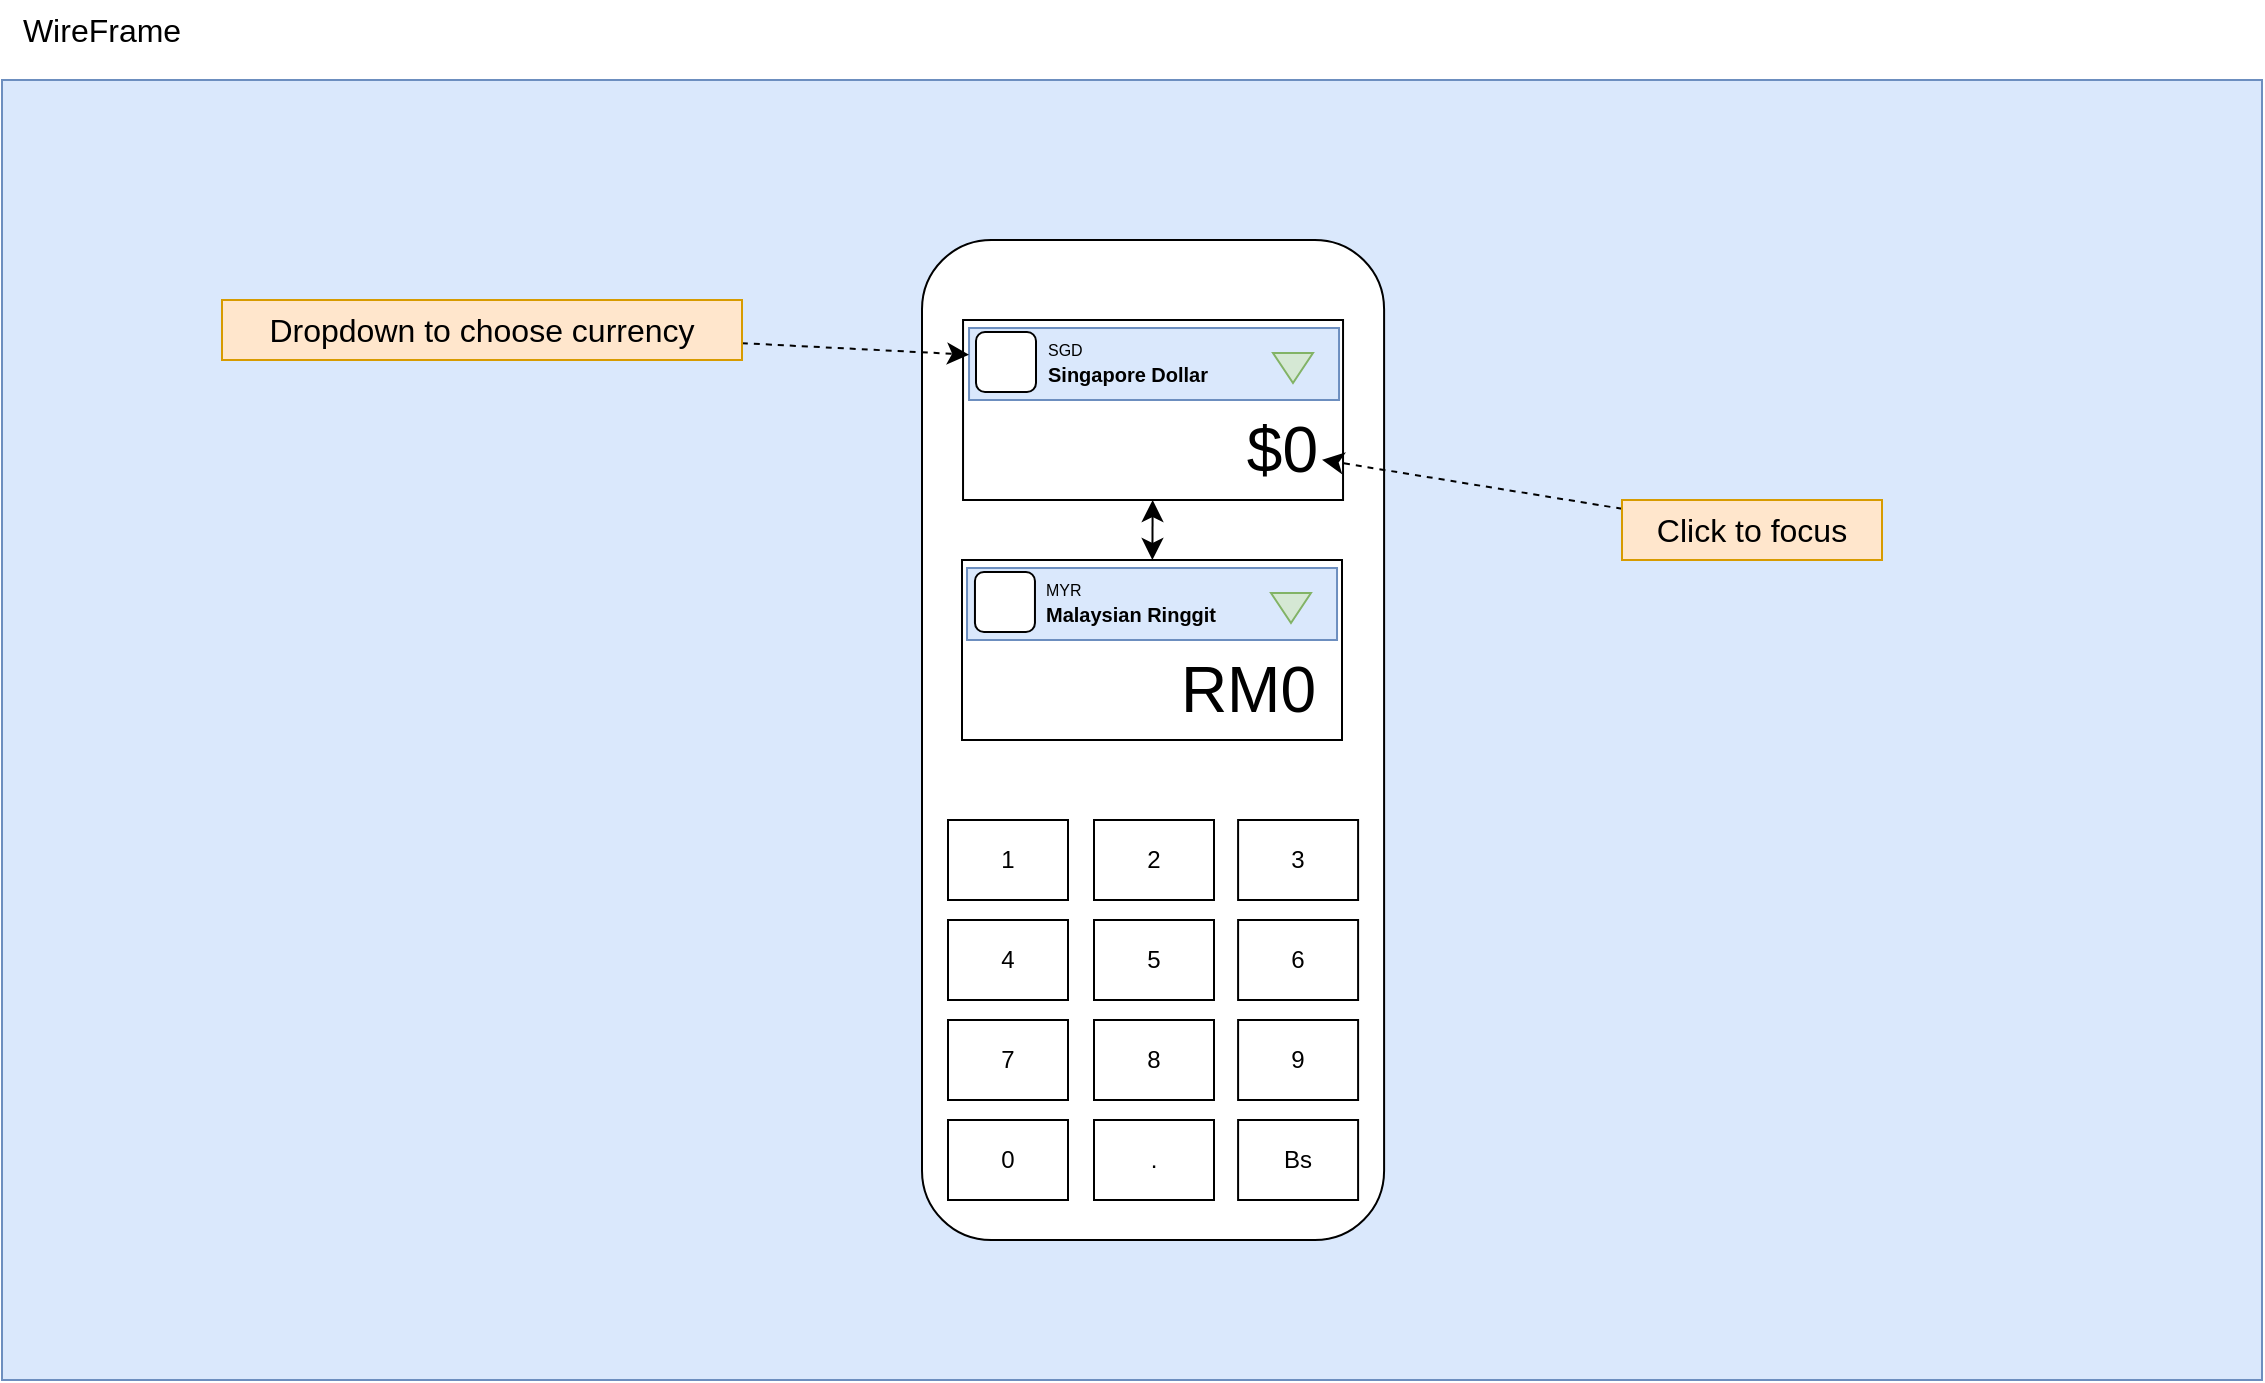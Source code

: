 <mxfile version="24.6.4" type="github">
  <diagram name="Page-1" id="ag6JNuV7a8AcbBvIRJaS">
    <mxGraphModel dx="786" dy="1198" grid="1" gridSize="10" guides="1" tooltips="1" connect="1" arrows="1" fold="1" page="0" pageScale="1" pageWidth="850" pageHeight="1100" math="0" shadow="0">
      <root>
        <mxCell id="0" />
        <mxCell id="1" parent="0" />
        <mxCell id="TvcHqp0yRJ0g6OFCFb6s-81" value="" style="rounded=0;whiteSpace=wrap;html=1;fillColor=#dae8fc;strokeColor=#6c8ebf;" vertex="1" parent="1">
          <mxGeometry x="20" y="-160" width="1130" height="650" as="geometry" />
        </mxCell>
        <mxCell id="TvcHqp0yRJ0g6OFCFb6s-3" value="" style="rounded=1;whiteSpace=wrap;html=1;aspect=fixed;" vertex="1" parent="1">
          <mxGeometry x="480" y="-80" width="231.05" height="500" as="geometry" />
        </mxCell>
        <mxCell id="TvcHqp0yRJ0g6OFCFb6s-23" value="" style="group" vertex="1" connectable="0" parent="1">
          <mxGeometry x="493" y="360" width="205.05" height="40" as="geometry" />
        </mxCell>
        <mxCell id="TvcHqp0yRJ0g6OFCFb6s-24" value="0" style="rounded=0;whiteSpace=wrap;html=1;" vertex="1" parent="TvcHqp0yRJ0g6OFCFb6s-23">
          <mxGeometry width="60" height="40" as="geometry" />
        </mxCell>
        <mxCell id="TvcHqp0yRJ0g6OFCFb6s-25" value="." style="rounded=0;whiteSpace=wrap;html=1;" vertex="1" parent="TvcHqp0yRJ0g6OFCFb6s-23">
          <mxGeometry x="73" width="60" height="40" as="geometry" />
        </mxCell>
        <mxCell id="TvcHqp0yRJ0g6OFCFb6s-26" value="Bs" style="rounded=0;whiteSpace=wrap;html=1;" vertex="1" parent="TvcHqp0yRJ0g6OFCFb6s-23">
          <mxGeometry x="145.05" width="60" height="40" as="geometry" />
        </mxCell>
        <mxCell id="TvcHqp0yRJ0g6OFCFb6s-39" value="" style="group" vertex="1" connectable="0" parent="1">
          <mxGeometry x="493" y="310" width="205.05" height="40" as="geometry" />
        </mxCell>
        <mxCell id="TvcHqp0yRJ0g6OFCFb6s-40" value="7" style="rounded=0;whiteSpace=wrap;html=1;" vertex="1" parent="TvcHqp0yRJ0g6OFCFb6s-39">
          <mxGeometry width="60" height="40" as="geometry" />
        </mxCell>
        <mxCell id="TvcHqp0yRJ0g6OFCFb6s-41" value="8" style="rounded=0;whiteSpace=wrap;html=1;" vertex="1" parent="TvcHqp0yRJ0g6OFCFb6s-39">
          <mxGeometry x="73" width="60" height="40" as="geometry" />
        </mxCell>
        <mxCell id="TvcHqp0yRJ0g6OFCFb6s-42" value="9" style="rounded=0;whiteSpace=wrap;html=1;" vertex="1" parent="TvcHqp0yRJ0g6OFCFb6s-39">
          <mxGeometry x="145.05" width="60" height="40" as="geometry" />
        </mxCell>
        <mxCell id="TvcHqp0yRJ0g6OFCFb6s-43" value="4" style="group" vertex="1" connectable="0" parent="1">
          <mxGeometry x="493" y="260" width="205.05" height="40" as="geometry" />
        </mxCell>
        <mxCell id="TvcHqp0yRJ0g6OFCFb6s-44" value="4" style="rounded=0;whiteSpace=wrap;html=1;" vertex="1" parent="TvcHqp0yRJ0g6OFCFb6s-43">
          <mxGeometry width="60" height="40" as="geometry" />
        </mxCell>
        <mxCell id="TvcHqp0yRJ0g6OFCFb6s-45" value="5" style="rounded=0;whiteSpace=wrap;html=1;" vertex="1" parent="TvcHqp0yRJ0g6OFCFb6s-43">
          <mxGeometry x="73" width="60" height="40" as="geometry" />
        </mxCell>
        <mxCell id="TvcHqp0yRJ0g6OFCFb6s-46" value="6" style="rounded=0;whiteSpace=wrap;html=1;" vertex="1" parent="TvcHqp0yRJ0g6OFCFb6s-43">
          <mxGeometry x="145.05" width="60" height="40" as="geometry" />
        </mxCell>
        <mxCell id="TvcHqp0yRJ0g6OFCFb6s-47" value="7" style="group" vertex="1" connectable="0" parent="1">
          <mxGeometry x="493" y="210" width="205.05" height="40" as="geometry" />
        </mxCell>
        <mxCell id="TvcHqp0yRJ0g6OFCFb6s-48" value="1" style="rounded=0;whiteSpace=wrap;html=1;" vertex="1" parent="TvcHqp0yRJ0g6OFCFb6s-47">
          <mxGeometry width="60" height="40" as="geometry" />
        </mxCell>
        <mxCell id="TvcHqp0yRJ0g6OFCFb6s-49" value="2" style="rounded=0;whiteSpace=wrap;html=1;" vertex="1" parent="TvcHqp0yRJ0g6OFCFb6s-47">
          <mxGeometry x="73" width="60" height="40" as="geometry" />
        </mxCell>
        <mxCell id="TvcHqp0yRJ0g6OFCFb6s-50" value="3" style="rounded=0;whiteSpace=wrap;html=1;" vertex="1" parent="TvcHqp0yRJ0g6OFCFb6s-47">
          <mxGeometry x="145.05" width="60" height="40" as="geometry" />
        </mxCell>
        <mxCell id="TvcHqp0yRJ0g6OFCFb6s-56" value="" style="group" vertex="1" connectable="0" parent="1">
          <mxGeometry x="500.52" y="-40" width="190" height="90" as="geometry" />
        </mxCell>
        <mxCell id="TvcHqp0yRJ0g6OFCFb6s-51" value="" style="rounded=0;whiteSpace=wrap;html=1;" vertex="1" parent="TvcHqp0yRJ0g6OFCFb6s-56">
          <mxGeometry width="190" height="90" as="geometry" />
        </mxCell>
        <mxCell id="TvcHqp0yRJ0g6OFCFb6s-68" value="" style="rounded=0;whiteSpace=wrap;html=1;fillColor=#dae8fc;strokeColor=#6c8ebf;" vertex="1" parent="TvcHqp0yRJ0g6OFCFb6s-56">
          <mxGeometry x="3" y="4" width="185" height="36" as="geometry" />
        </mxCell>
        <mxCell id="TvcHqp0yRJ0g6OFCFb6s-53" value="" style="rounded=1;whiteSpace=wrap;html=1;aspect=fixed;" vertex="1" parent="TvcHqp0yRJ0g6OFCFb6s-56">
          <mxGeometry x="6.48" y="6" width="30" height="30" as="geometry" />
        </mxCell>
        <mxCell id="TvcHqp0yRJ0g6OFCFb6s-54" value="$0" style="text;html=1;align=right;verticalAlign=middle;whiteSpace=wrap;rounded=0;fontSize=32;" vertex="1" parent="TvcHqp0yRJ0g6OFCFb6s-56">
          <mxGeometry x="119.48" y="50" width="60" height="30" as="geometry" />
        </mxCell>
        <mxCell id="TvcHqp0yRJ0g6OFCFb6s-55" value="&lt;font style=&quot;font-size: 8px;&quot;&gt;SGD&lt;/font&gt;&lt;div style=&quot;line-height: 50%;&quot;&gt;&lt;font style=&quot;font-size: 10px;&quot;&gt;&lt;b&gt;Singapore Dollar&lt;/b&gt;&lt;/font&gt;&lt;/div&gt;" style="text;html=1;align=left;verticalAlign=middle;whiteSpace=wrap;rounded=0;fontSize=16;" vertex="1" parent="TvcHqp0yRJ0g6OFCFb6s-56">
          <mxGeometry x="40.01" y="2" width="110" height="30" as="geometry" />
        </mxCell>
        <mxCell id="TvcHqp0yRJ0g6OFCFb6s-69" value="" style="triangle;whiteSpace=wrap;html=1;rotation=90;fillColor=#d5e8d4;strokeColor=#82b366;aspect=fixed;" vertex="1" parent="TvcHqp0yRJ0g6OFCFb6s-56">
          <mxGeometry x="157.48" y="14" width="15" height="20" as="geometry" />
        </mxCell>
        <mxCell id="TvcHqp0yRJ0g6OFCFb6s-62" value="" style="group" vertex="1" connectable="0" parent="1">
          <mxGeometry x="500" y="80" width="190" height="90" as="geometry" />
        </mxCell>
        <mxCell id="TvcHqp0yRJ0g6OFCFb6s-63" value="" style="rounded=0;whiteSpace=wrap;html=1;" vertex="1" parent="TvcHqp0yRJ0g6OFCFb6s-62">
          <mxGeometry width="190" height="90" as="geometry" />
        </mxCell>
        <mxCell id="TvcHqp0yRJ0g6OFCFb6s-75" value="" style="rounded=0;whiteSpace=wrap;html=1;fillColor=#dae8fc;strokeColor=#6c8ebf;" vertex="1" parent="TvcHqp0yRJ0g6OFCFb6s-62">
          <mxGeometry x="2.51" y="4" width="185" height="36" as="geometry" />
        </mxCell>
        <mxCell id="TvcHqp0yRJ0g6OFCFb6s-64" value="" style="rounded=1;whiteSpace=wrap;html=1;aspect=fixed;" vertex="1" parent="TvcHqp0yRJ0g6OFCFb6s-62">
          <mxGeometry x="6.48" y="6" width="30" height="30" as="geometry" />
        </mxCell>
        <mxCell id="TvcHqp0yRJ0g6OFCFb6s-65" value="RM0" style="text;html=1;align=right;verticalAlign=middle;whiteSpace=wrap;rounded=0;fontSize=32;" vertex="1" parent="TvcHqp0yRJ0g6OFCFb6s-62">
          <mxGeometry x="119.48" y="50" width="60" height="30" as="geometry" />
        </mxCell>
        <mxCell id="TvcHqp0yRJ0g6OFCFb6s-66" value="&lt;font style=&quot;font-size: 8px;&quot;&gt;MYR&lt;/font&gt;&lt;div style=&quot;line-height: 50%;&quot;&gt;&lt;font style=&quot;font-size: 10px;&quot;&gt;&lt;b&gt;Malaysian Ringgit&lt;/b&gt;&lt;/font&gt;&lt;/div&gt;" style="text;html=1;align=left;verticalAlign=middle;whiteSpace=wrap;rounded=0;fontSize=16;" vertex="1" parent="TvcHqp0yRJ0g6OFCFb6s-62">
          <mxGeometry x="40.01" y="2" width="110" height="30" as="geometry" />
        </mxCell>
        <mxCell id="TvcHqp0yRJ0g6OFCFb6s-76" value="" style="triangle;whiteSpace=wrap;html=1;rotation=90;fillColor=#d5e8d4;strokeColor=#82b366;aspect=fixed;" vertex="1" parent="TvcHqp0yRJ0g6OFCFb6s-62">
          <mxGeometry x="156.99" y="14" width="15" height="20" as="geometry" />
        </mxCell>
        <mxCell id="TvcHqp0yRJ0g6OFCFb6s-72" style="edgeStyle=none;curved=1;rounded=0;orthogonalLoop=1;jettySize=auto;html=1;fontSize=12;startSize=8;endSize=8;dashed=1;" edge="1" parent="1" source="TvcHqp0yRJ0g6OFCFb6s-70" target="TvcHqp0yRJ0g6OFCFb6s-68">
          <mxGeometry relative="1" as="geometry" />
        </mxCell>
        <mxCell id="TvcHqp0yRJ0g6OFCFb6s-70" value="Dropdown to choose currency" style="text;html=1;align=center;verticalAlign=middle;whiteSpace=wrap;rounded=0;fontSize=16;fillColor=#ffe6cc;strokeColor=#d79b00;" vertex="1" parent="1">
          <mxGeometry x="130" y="-50" width="260" height="30" as="geometry" />
        </mxCell>
        <mxCell id="TvcHqp0yRJ0g6OFCFb6s-74" style="edgeStyle=none;curved=1;rounded=0;orthogonalLoop=1;jettySize=auto;html=1;fontSize=12;startSize=8;endSize=8;startArrow=classic;startFill=1;" edge="1" parent="1" source="TvcHqp0yRJ0g6OFCFb6s-51" target="TvcHqp0yRJ0g6OFCFb6s-63">
          <mxGeometry relative="1" as="geometry" />
        </mxCell>
        <mxCell id="TvcHqp0yRJ0g6OFCFb6s-78" style="edgeStyle=none;curved=1;rounded=0;orthogonalLoop=1;jettySize=auto;html=1;fontSize=12;startSize=8;endSize=8;dashed=1;" edge="1" parent="1" source="TvcHqp0yRJ0g6OFCFb6s-77" target="TvcHqp0yRJ0g6OFCFb6s-54">
          <mxGeometry relative="1" as="geometry" />
        </mxCell>
        <mxCell id="TvcHqp0yRJ0g6OFCFb6s-77" value="Click to focus" style="text;html=1;align=center;verticalAlign=middle;whiteSpace=wrap;rounded=0;fontSize=16;fillColor=#ffe6cc;strokeColor=#d79b00;" vertex="1" parent="1">
          <mxGeometry x="830" y="50" width="130" height="30" as="geometry" />
        </mxCell>
        <mxCell id="TvcHqp0yRJ0g6OFCFb6s-82" value="WireFrame" style="text;html=1;align=center;verticalAlign=middle;whiteSpace=wrap;rounded=0;fontSize=16;" vertex="1" parent="1">
          <mxGeometry x="40" y="-200" width="60" height="30" as="geometry" />
        </mxCell>
      </root>
    </mxGraphModel>
  </diagram>
</mxfile>

